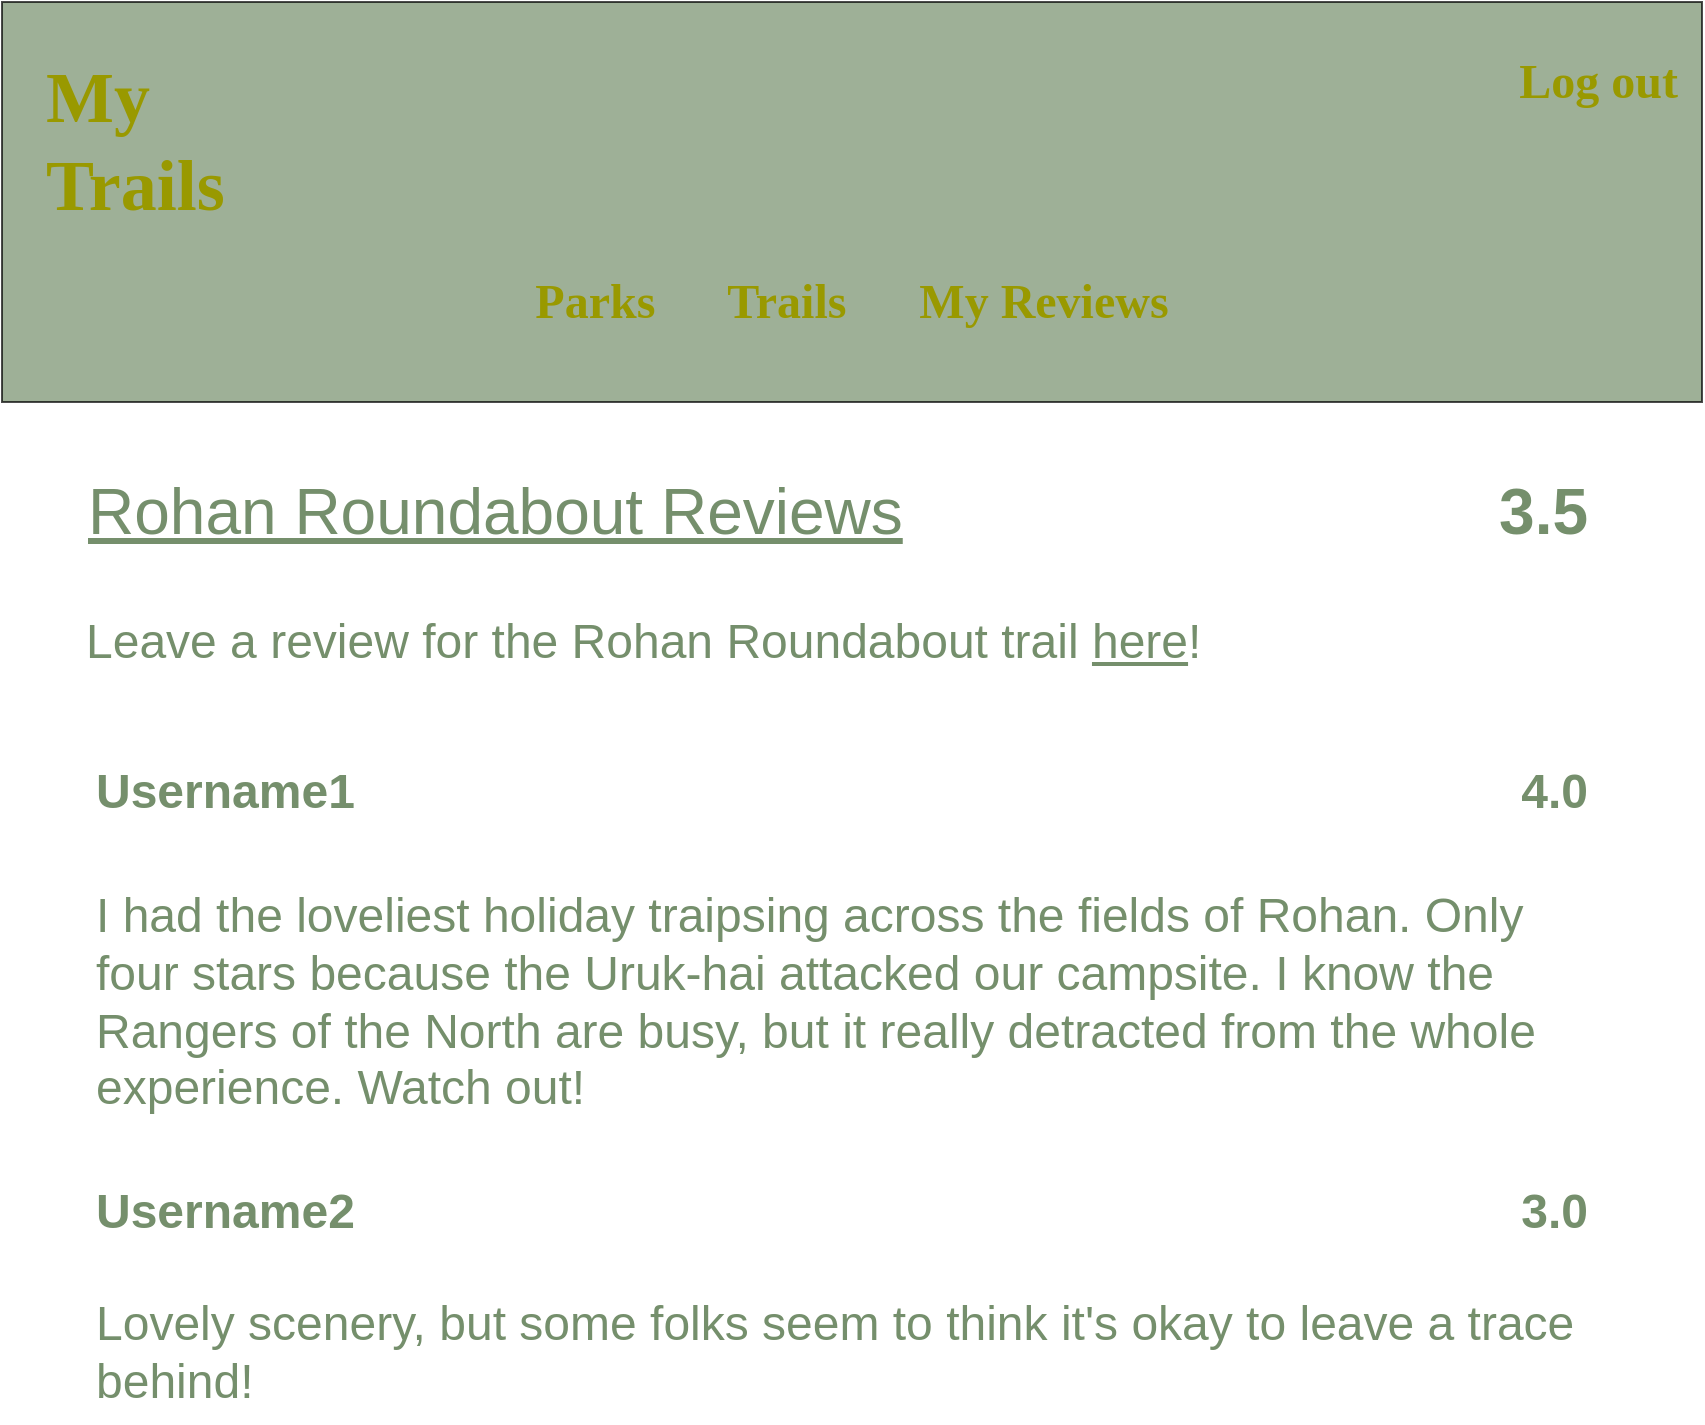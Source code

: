 <mxfile>
    <diagram id="vAeUh7GE5oxJhPm7hiSd" name="Page-1">
        <mxGraphModel dx="1114" dy="1252" grid="1" gridSize="10" guides="1" tooltips="1" connect="1" arrows="1" fold="1" page="1" pageScale="1" pageWidth="850" pageHeight="1100" background="none" math="0" shadow="0">
            <root>
                <mxCell id="0"/>
                <mxCell id="1" parent="0"/>
                <mxCell id="2" value="" style="whiteSpace=wrap;html=1;fillColor=#758F6C;movable=0;resizable=0;rotatable=0;deletable=0;editable=0;connectable=0;opacity=70;" parent="1" vertex="1">
                    <mxGeometry width="850" height="200" as="geometry"/>
                </mxCell>
                <mxCell id="3" value="&lt;font face=&quot;Verdana&quot; style=&quot;font-size: 36px;&quot;&gt;My&lt;br&gt;Trails&lt;/font&gt;" style="text;strokeColor=none;align=left;fillColor=none;html=1;verticalAlign=middle;whiteSpace=wrap;rounded=0;fontColor=#999900;fontStyle=1;labelBorderColor=none;" parent="1" vertex="1">
                    <mxGeometry x="20" y="20" width="210" height="100" as="geometry"/>
                </mxCell>
                <mxCell id="6" value="&lt;div style=&quot;&quot;&gt;&lt;font face=&quot;Verdana&quot;&gt;&lt;span style=&quot;font-size: 24px;&quot;&gt;Log out&lt;/span&gt;&lt;/font&gt;&lt;/div&gt;" style="text;strokeColor=none;align=right;fillColor=none;html=1;verticalAlign=middle;whiteSpace=wrap;rounded=0;fontColor=#999900;fontStyle=1;labelBorderColor=none;" parent="1" vertex="1">
                    <mxGeometry x="690" y="10" width="150" height="60" as="geometry"/>
                </mxCell>
                <mxCell id="18" value="&lt;font style=&quot;font-size: 24px;&quot; color=&quot;#758f6c&quot;&gt;Leave a review for the Rohan Roundabout trail &lt;u&gt;here&lt;/u&gt;!&lt;/font&gt;" style="text;strokeColor=none;align=left;fillColor=none;html=1;verticalAlign=middle;whiteSpace=wrap;rounded=0;fontColor=#B3B300;" parent="1" vertex="1">
                    <mxGeometry x="40" y="240" width="630" height="160" as="geometry"/>
                </mxCell>
                <mxCell id="56" value="&lt;font style=&quot;font-size: 32px;&quot; color=&quot;#758f6c&quot;&gt;3.5&lt;/font&gt;" style="text;strokeColor=none;align=right;fillColor=none;html=1;verticalAlign=middle;whiteSpace=wrap;rounded=0;fontColor=#B3B300;fontStyle=1;spacingRight=5;" parent="1" vertex="1">
                    <mxGeometry x="730" y="215" width="70" height="80" as="geometry"/>
                </mxCell>
                <mxCell id="58" value="" style="shape=table;startSize=0;container=1;collapsible=0;childLayout=tableLayout;strokeColor=none;fillColor=none;" parent="1" vertex="1">
                    <mxGeometry x="40" y="360" width="760" height="350" as="geometry"/>
                </mxCell>
                <mxCell id="59" value="" style="shape=tableRow;horizontal=0;startSize=0;swimlaneHead=0;swimlaneBody=0;top=0;left=0;bottom=0;right=0;collapsible=0;dropTarget=0;fillColor=none;points=[[0,0.5],[1,0.5]];portConstraint=eastwest;" parent="58" vertex="1">
                    <mxGeometry width="760" height="70" as="geometry"/>
                </mxCell>
                <mxCell id="60" value="&lt;font style=&quot;font-size: 24px;&quot;&gt;Username1&lt;/font&gt;" style="shape=partialRectangle;html=1;whiteSpace=wrap;connectable=0;overflow=hidden;fillColor=none;top=0;left=0;bottom=0;right=0;pointerEvents=1;fontSize=11;align=left;fontStyle=1;spacingLeft=5;fontColor=#758F6C;" parent="59" vertex="1">
                    <mxGeometry width="380" height="70" as="geometry">
                        <mxRectangle width="380" height="70" as="alternateBounds"/>
                    </mxGeometry>
                </mxCell>
                <mxCell id="61" value="4.0" style="shape=partialRectangle;html=1;whiteSpace=wrap;connectable=0;overflow=hidden;fillColor=none;top=0;left=0;bottom=0;right=0;pointerEvents=1;fontSize=24;align=right;fontStyle=1;spacingRight=5;fontColor=#758F6C;" parent="59" vertex="1">
                    <mxGeometry x="380" width="380" height="70" as="geometry">
                        <mxRectangle width="380" height="70" as="alternateBounds"/>
                    </mxGeometry>
                </mxCell>
                <mxCell id="62" value="" style="shape=tableRow;horizontal=0;startSize=0;swimlaneHead=0;swimlaneBody=0;top=0;left=0;bottom=0;right=0;collapsible=0;dropTarget=0;fillColor=none;points=[[0,0.5],[1,0.5]];portConstraint=eastwest;" parent="58" vertex="1">
                    <mxGeometry y="70" width="760" height="140" as="geometry"/>
                </mxCell>
                <mxCell id="63" value="&lt;font style=&quot;font-size: 24px;&quot;&gt;I had the loveliest holiday traipsing across the fields of Rohan. Only four stars because the Uruk-hai attacked our campsite. I know the Rangers of the North are busy, but it really detracted from the whole experience. Watch out!&lt;/font&gt;" style="shape=partialRectangle;html=1;whiteSpace=wrap;connectable=0;overflow=hidden;fillColor=none;top=0;left=0;bottom=0;right=0;pointerEvents=1;rowspan=1;colspan=2;align=left;spacingLeft=5;fontColor=#758F6C;" parent="62" vertex="1">
                    <mxGeometry width="760" height="140" as="geometry">
                        <mxRectangle width="380" height="140" as="alternateBounds"/>
                    </mxGeometry>
                </mxCell>
                <mxCell id="64" value="" style="shape=partialRectangle;html=1;whiteSpace=wrap;connectable=0;overflow=hidden;fillColor=none;top=0;left=0;bottom=0;right=0;pointerEvents=1;" parent="62" vertex="1" visible="0">
                    <mxGeometry x="380" width="380" height="140" as="geometry">
                        <mxRectangle width="380" height="140" as="alternateBounds"/>
                    </mxGeometry>
                </mxCell>
                <mxCell id="65" value="" style="shape=tableRow;horizontal=0;startSize=0;swimlaneHead=0;swimlaneBody=0;top=0;left=0;bottom=0;right=0;collapsible=0;dropTarget=0;fillColor=none;points=[[0,0.5],[1,0.5]];portConstraint=eastwest;align=left;fontStyle=1" parent="58" vertex="1">
                    <mxGeometry y="210" width="760" height="70" as="geometry"/>
                </mxCell>
                <mxCell id="66" value="Username2" style="shape=partialRectangle;html=1;whiteSpace=wrap;connectable=0;overflow=hidden;fillColor=none;top=0;left=0;bottom=0;right=0;pointerEvents=1;fontSize=24;align=left;fontStyle=1;spacingLeft=5;fontColor=#758F6C;" parent="65" vertex="1">
                    <mxGeometry width="380" height="70" as="geometry">
                        <mxRectangle width="380" height="70" as="alternateBounds"/>
                    </mxGeometry>
                </mxCell>
                <mxCell id="67" value="3.0" style="shape=partialRectangle;html=1;whiteSpace=wrap;connectable=0;overflow=hidden;fillColor=none;top=0;left=0;bottom=0;right=0;pointerEvents=1;fontSize=24;fontStyle=1;align=right;spacingRight=5;fontColor=#758F6C;" parent="65" vertex="1">
                    <mxGeometry x="380" width="380" height="70" as="geometry">
                        <mxRectangle width="380" height="70" as="alternateBounds"/>
                    </mxGeometry>
                </mxCell>
                <mxCell id="68" value="" style="shape=tableRow;horizontal=0;startSize=0;swimlaneHead=0;swimlaneBody=0;top=0;left=0;bottom=0;right=0;collapsible=0;dropTarget=0;fillColor=none;points=[[0,0.5],[1,0.5]];portConstraint=eastwest;" parent="58" vertex="1">
                    <mxGeometry y="280" width="760" height="70" as="geometry"/>
                </mxCell>
                <mxCell id="69" value="Lovely scenery, but some folks seem to think it's okay to leave a trace behind!" style="shape=partialRectangle;html=1;whiteSpace=wrap;connectable=0;overflow=hidden;fillColor=none;top=0;left=0;bottom=0;right=0;pointerEvents=1;rowspan=1;colspan=2;fontSize=24;align=left;spacingLeft=5;fontColor=#758F6C;" parent="68" vertex="1">
                    <mxGeometry width="760" height="70" as="geometry">
                        <mxRectangle width="380" height="70" as="alternateBounds"/>
                    </mxGeometry>
                </mxCell>
                <mxCell id="70" value="" style="shape=partialRectangle;html=1;whiteSpace=wrap;connectable=0;overflow=hidden;fillColor=none;top=0;left=0;bottom=0;right=0;pointerEvents=1;" parent="68" vertex="1" visible="0">
                    <mxGeometry x="380" width="380" height="70" as="geometry">
                        <mxRectangle width="380" height="70" as="alternateBounds"/>
                    </mxGeometry>
                </mxCell>
                <mxCell id="71" value="&lt;font color=&quot;#758f6c&quot;&gt;&lt;span style=&quot;font-size: 32px;&quot;&gt;&lt;u&gt;Rohan Roundabout Reviews&lt;/u&gt;&lt;/span&gt;&lt;/font&gt;" style="text;strokeColor=none;align=left;fillColor=none;html=1;verticalAlign=middle;whiteSpace=wrap;rounded=0;fontColor=#B3B300;" vertex="1" parent="1">
                    <mxGeometry x="40.5" y="230" width="429.5" height="50" as="geometry"/>
                </mxCell>
                <mxCell id="72" value="&lt;div style=&quot;&quot;&gt;&lt;font face=&quot;Verdana&quot;&gt;&lt;span style=&quot;font-size: 24px;&quot;&gt;Parks&lt;span style=&quot;white-space: pre;&quot;&gt;&#9;&lt;/span&gt;Trails&amp;nbsp;&lt;span style=&quot;white-space: pre;&quot;&gt;&#9;&lt;/span&gt;My Reviews&lt;/span&gt;&lt;/font&gt;&lt;/div&gt;" style="text;strokeColor=none;align=center;fillColor=none;html=1;verticalAlign=middle;whiteSpace=wrap;rounded=0;fontColor=#999900;fontStyle=1;labelBorderColor=none;strokeOpacity=100;" vertex="1" parent="1">
                    <mxGeometry x="194" y="120" width="462" height="60" as="geometry"/>
                </mxCell>
            </root>
        </mxGraphModel>
    </diagram>
</mxfile>